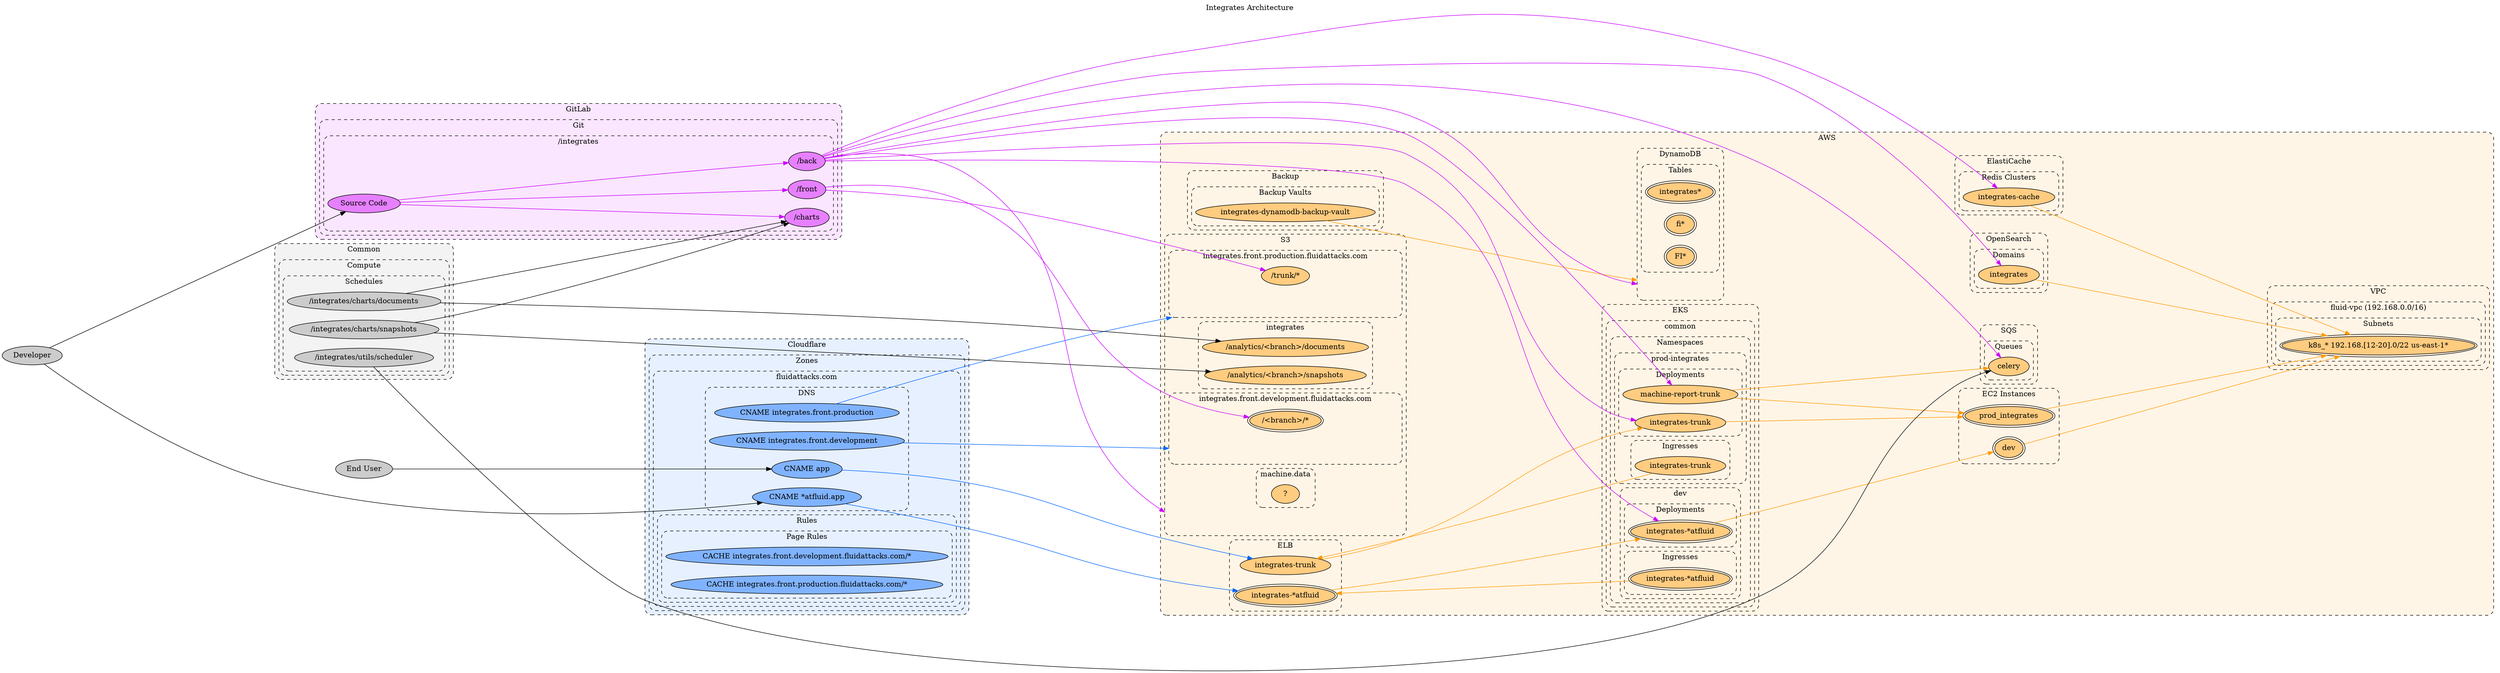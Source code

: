 // SPDX-FileCopyrightText: 2022 Fluid Attacks <development@fluidattacks.com>
//
// SPDX-License-Identifier: MPL-2.0

digraph integates {
  label="Integrates Architecture"
  labelloc="t"
  compound="true"
  rankdir="LR"
  ranksep="6.0"
  scale="scalexy"

  node[style="filled"]
  graph[style="dashed,rounded"]

  subgraph cluster_aws {
    label="AWS"
    bgcolor="0.1 0.1 1.0"
    node[fillcolor="0.1 0.5 1.0"]

    subgraph cluster_aws_backup {
      label="Backup"

      subgraph cluster_aws_backup_vaults {
        label="Backup Vaults"

        aws_backup_vaults_integrates_dynamodb_backup_vault[label="integrates-dynamodb-backup-vault"]
      }
    }

    subgraph cluster_aws_dynamodb {
      label="DynamoDB"

      cluster_aws_dynamodb[label="" style="invis"]

      subgraph cluster_aws_dynamodb_tables {
        label="Tables"

        aws_dynamodb_tables_integrates[label="integrates*" peripheries="2"]
        aws_dynamodb_tables_fi[label="fi*" peripheries="2"]
        aws_dynamodb_tables_FI[label="FI*" peripheries="2"]
      }
    }

    subgraph cluster_aws_ec2 {
      label="EC2 Instances"

      aws_ec2_dev[label="dev" peripheries="2"]
      aws_ec2_prod_integrates[label="prod_integrates" peripheries="2"]
    }

    subgraph cluster_aws_ec2_elb {
      label="ELB"

      aws_ec2_elb_prod[label="integrates-trunk"]
      aws_ec2_elb_dev[label="integrates-*atfluid" peripheries="2"]
    }

    // certain api calls -> batch /integrates/jobs/execute_machine
    // schedulers requeue_actions -> batch /integrates/jobs/execute_machine
    // schedulers review_machine_executions -> batch /integrates/jobs/execute_machine

    // /integrates/jobs/execute_machine
    //    submit_task --execution-id
    //      -> submits process-machine-result to celery queue (upload vulns in sarifs)

    //    finish_execution
    //    start_execution
    //    start_execution

    subgraph cluster_aws_eks {
      label="EKS"

      subgraph cluster_aws_eks_common {
        label="common"

        subgraph cluster_aws_eks_common_namespaces {
          label="Namespaces"

          subgraph cluster_aws_eks_common_namespaces_dev {
            label="dev"

            subgraph cluster_aws_eks_common_namespaces_dev_deployments {
              label="Deployments"

              aws_eks_common_namespaces_dev_deployments_integrates_atfluid[label="integrates-*atfluid" peripheries="2"]
            }

            subgraph cluster_aws_eks_common_namespaces_dev_ingress {
              label="Ingresses"

              aws_eks_common_namespaces_dev_ingress_dev[label="integrates-*atfluid" peripheries="2"]
            }
          }

          subgraph cluster_aws_eks_common_namespaces_prod_integrates {
            label="prod-integrates"

            subgraph cluster_aws_eks_common_namespaces_prod_integrates_deployments {
              label="Deployments"

              aws_eks_common_namespaces_prod_integrates_deployments_integrates_trunk[label="integrates-trunk"]
              aws_eks_common_namespaces_prod_integrates_deployments_machine_report_trunk[label="machine-report-trunk"]
            }

            subgraph cluster_aws_eks_common_namespaces_prod_integrates_ingress {
              label="Ingresses"

              aws_eks_common_namespaces_prod_integrates_ingress_integrates_trunk[label="integrates-trunk"]
            }
          }
        }
      }
    }

    subgraph cluster_aws_elasticache {
      label="ElastiCache"

      subgraph cluster_aws_elasticache_redis_clusters {
        label="Redis Clusters"

        aws_elasticache_redis_clusters_integrates_cache[label="integrates-cache"]
      }
    }

    subgraph cluster_aws_opensearch {
      label="OpenSearch"

      subgraph cluster_aws_opensearch_domains {
        label="Domains"

        aws_opensearch_domains_integrates[label="integrates"]
      }
    }

    subgraph cluster_aws_s3 {
      label="S3"

      cluster_aws_s3[label="" style="invis"]

      subgraph cluster_aws_s3_integrates {
        label="integrates"

        aws_s3_integrates_analytics_branch_documents[label="/analytics/<branch>/documents"]
        aws_s3_integrates_analytics_branch_snapshots[label="/analytics/<branch>/snapshots"]
      }

      subgraph cluster_aws_s3_integrates_front_dev {
        label="integrates.front.development.fluidattacks.com"

        cluster_aws_s3_integrates_front_dev[label="" style="invis" width="6.0"]
        aws_s3_integrates_front_dev_atfluid[label="/<branch>/*" peripheries="2"]
      }

      subgraph cluster_aws_s3_integrates_front_prod {
        label="integrates.front.production.fluidattacks.com"

        cluster_aws_s3_integrates_front_prod[label="" style="invis" width="6.0"]
        aws_s3_integrates_front_production_trunk[label="/trunk/*"]
      }

      subgraph cluster_aws_s3_machine_data {
        label="machine.data"

        aws_s3_machine_data[label="?"]
      }
    }

    subgraph cluster_aws_sqs {
      label="SQS"

      subgraph cluster_aws_sqs_queues {
        label="Queues"

        aws_sqs_queues_celery[label="celery"]
      }
    }

    subgraph cluster_aws_vpc {
      label="VPC"

      subgraph cluster_aws_vpc_fluid_vpc {
        label="fluid-vpc (192.168.0.0/16)"

        subgraph cluster_aws_vpc_fluid_vpc_subnets {
          label="Subnets"

          cluster_aws_vpc_fluid_vpc_subnets_k8s[label="k8s_* 192.168.[12-20].0/22 us-east-1*" peripheries="2"]
        }
      }
    }
  }

  subgraph cluster_cloudflare {
    label="Cloudflare"
    bgcolor="0.6 0.1 1.0"
    node[fillcolor="0.6 0.5 1.0"]

    subgraph cluster_cloudflare_zones {
      label="Zones"

      subgraph cluster_cloudflare_zone_fluidattacks_com {
        label="fluidattacks.com"

        subgraph cluster_cloudflare_zone_fluidattacks_com_dns {
          label="DNS"

          cloudflare_zone_fluidattacks_com_dns_cname_app[label="CNAME app"]
          cloudflare_zone_fluidattacks_com_dns_cname_atfluid_app[label="CNAME *atfluid.app"]
          cloudflare_zone_fluidattacks_com_dns_cname_integrates_front_development[label="CNAME integrates.front.development"]
          cloudflare_zone_fluidattacks_com_dns_cname_integrates_front_production[label="CNAME integrates.front.production"]
        }

        subgraph cluster_cloudflare_zone_fluidattacks_com_rules {
          label="Rules"

          subgraph cluster_cloudflare_zone_fluidattacks_com_page_rules {
            label="Page Rules"

            cloudflare_zone_fluidattacks_com_page_rules_integrates_front_dev[label="CACHE integrates.front.development.fluidattacks.com/*"]
            cloudflare_zone_fluidattacks_com_page_rules_integrates_front_prod[label="CACHE integrates.front.production.fluidattacks.com/*"]
          }
        }
      }
    }
  }

  subgraph cluster_common {
    label="Common"
    bgcolor="0.0 0.0 0.95"
    node[fillcolor="0.0 0.0 0.8"]

    subgraph cluster_common_compute {
      label="Compute"

      subgraph cluster_common_compute_schedules {
        label="Schedules"

        common_compute_schedules_integrates_charts_documents[label="/integrates/charts/documents"]
        common_compute_schedules_integrates_charts_snapshots[label="/integrates/charts/snapshots"]
        common_compute_schedules_integrates_utils_scheduler[label="/integrates/utils/scheduler"]
      }
    }
  }

  subgraph cluster_gitlab {
    label="GitLab"
    bgcolor="0.8 0.1 1.0"
    node[fillcolor="0.8 0.5 1.0"]

    subgraph cluster_gitlab_git {
      label="Git"

      subgraph cluster_gitlab_integrates {
        label="/integrates"

        gitlab_integrates[label="Source Code"]
        gitlab_integrates_back[label="/back"]
        gitlab_integrates_charts[label="/charts"]
        gitlab_integrates_front[label="/front"]
      }
    }
  }

  edge[color="0.1 1.0 1.0"]
  aws_ec2_elb_dev -> aws_eks_common_namespaces_dev_deployments_integrates_atfluid[]
  aws_ec2_elb_prod -> aws_eks_common_namespaces_prod_integrates_deployments_integrates_trunk[]
  aws_eks_common_namespaces_dev_ingress_dev -> aws_ec2_elb_dev[]
  aws_eks_common_namespaces_prod_integrates_ingress_integrates_trunk -> aws_ec2_elb_prod[]
  aws_ec2_dev -> cluster_aws_vpc_fluid_vpc_subnets_k8s[]
  aws_ec2_prod_integrates -> cluster_aws_vpc_fluid_vpc_subnets_k8s[]
  aws_backup_vaults_integrates_dynamodb_backup_vault -> cluster_aws_dynamodb[lhead="cluster_aws_dynamodb"]
  aws_eks_common_namespaces_dev_deployments_integrates_atfluid -> aws_ec2_dev[]
  aws_eks_common_namespaces_prod_integrates_deployments_integrates_trunk -> aws_ec2_prod_integrates[]
  aws_eks_common_namespaces_prod_integrates_deployments_machine_report_trunk -> aws_sqs_queues_celery[]
  aws_eks_common_namespaces_prod_integrates_deployments_machine_report_trunk -> aws_ec2_prod_integrates[]
  aws_elasticache_redis_clusters_integrates_cache -> cluster_aws_vpc_fluid_vpc_subnets_k8s[]
  aws_opensearch_domains_integrates -> cluster_aws_vpc_fluid_vpc_subnets_k8s[]

  edge[color="0.6 1.0 1.0"]
  cloudflare_zone_fluidattacks_com_dns_cname_app -> aws_ec2_elb_prod[]
  cloudflare_zone_fluidattacks_com_dns_cname_atfluid_app -> aws_ec2_elb_dev[]
  cloudflare_zone_fluidattacks_com_dns_cname_integrates_front_development -> cluster_aws_s3_integrates_front_dev[lhead="cluster_aws_s3_integrates_front_dev"]
  cloudflare_zone_fluidattacks_com_dns_cname_integrates_front_production -> cluster_aws_s3_integrates_front_prod[lhead="cluster_aws_s3_integrates_front_prod"]

  edge[color="0.8 1.0 1.0"]
  gitlab_integrates -> gitlab_integrates_back[]
  gitlab_integrates -> gitlab_integrates_charts[]
  gitlab_integrates -> gitlab_integrates_front[]
  gitlab_integrates_back -> aws_sqs_queues_celery[]
  gitlab_integrates_back -> aws_elasticache_redis_clusters_integrates_cache[]
  gitlab_integrates_back -> aws_opensearch_domains_integrates[]
  gitlab_integrates_back -> aws_eks_common_namespaces_dev_deployments_integrates_atfluid[]
  gitlab_integrates_back -> aws_eks_common_namespaces_prod_integrates_deployments_integrates_trunk[]
  gitlab_integrates_back -> aws_eks_common_namespaces_prod_integrates_deployments_machine_report_trunk[]
  gitlab_integrates_back -> cluster_aws_dynamodb[lhead="cluster_aws_dynamodb"]
  gitlab_integrates_back -> cluster_aws_s3[lhead="cluster_aws_s3"]
  gitlab_integrates_front -> aws_s3_integrates_front_dev_atfluid[]
  gitlab_integrates_front -> aws_s3_integrates_front_production_trunk[]

  node[fillcolor="0.0 0.0 0.8"]
  end_user[label="End User"]
  developer[label="Developer"]

  edge[color="0.0 0.0 0.0"]
  common_compute_schedules_integrates_charts_documents -> aws_s3_integrates_analytics_branch_documents[]
  common_compute_schedules_integrates_charts_documents -> gitlab_integrates_charts[]
  common_compute_schedules_integrates_charts_snapshots -> aws_s3_integrates_analytics_branch_snapshots[]
  common_compute_schedules_integrates_charts_snapshots -> gitlab_integrates_charts[]
  common_compute_schedules_integrates_utils_scheduler -> aws_sqs_queues_celery[]
  end_user -> cloudflare_zone_fluidattacks_com_dns_cname_app[]
  developer -> cloudflare_zone_fluidattacks_com_dns_cname_atfluid_app[]
  developer -> gitlab_integrates[]
}
